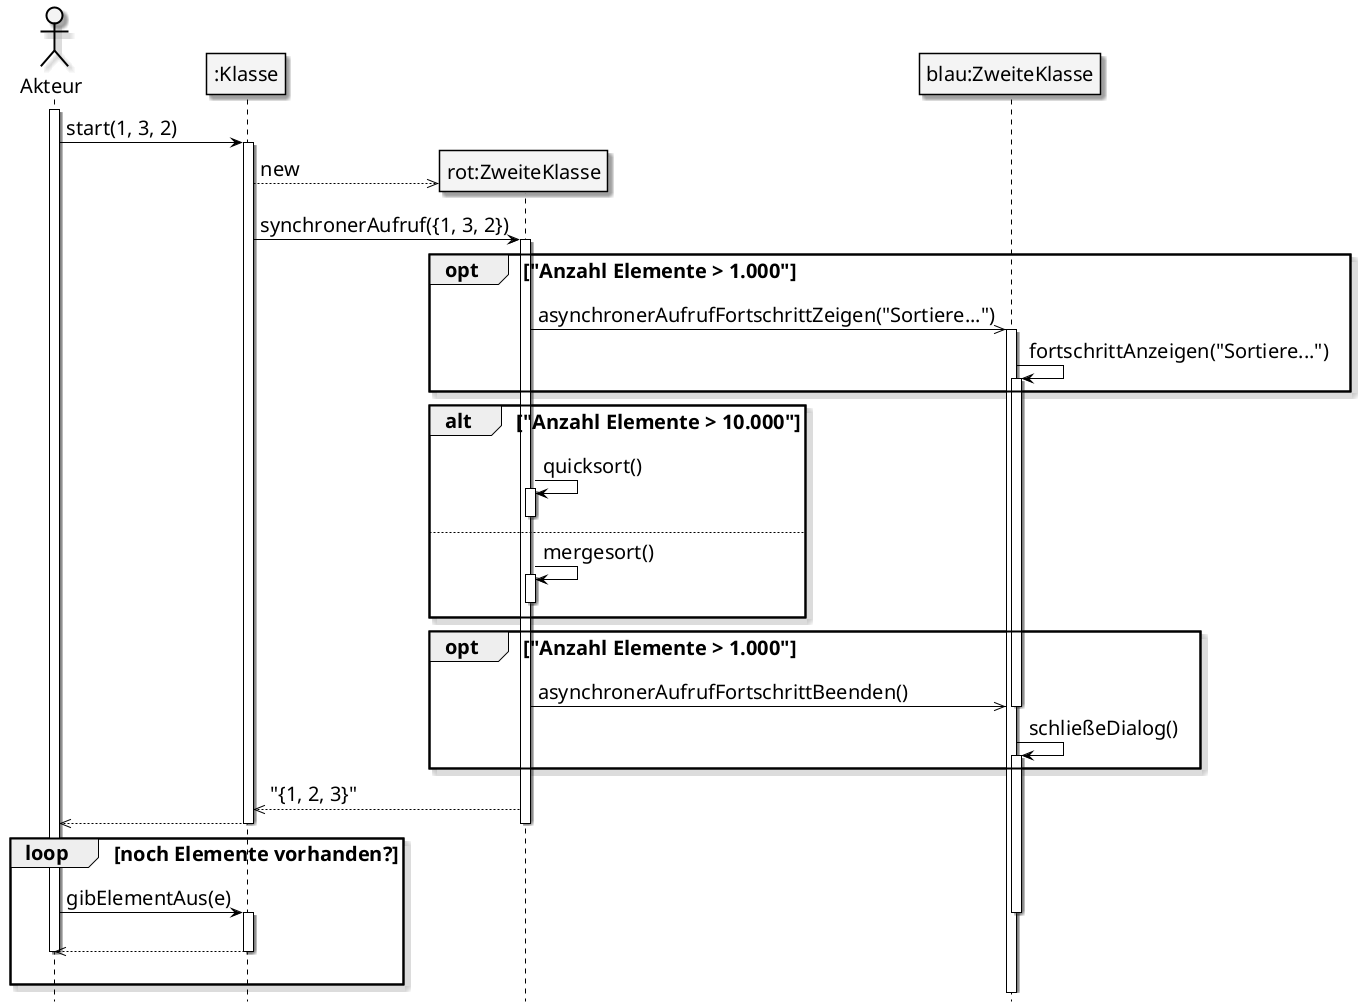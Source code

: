@startuml

skin rose

skinparam sequence {
  BackgroundColor #4AD386
  BorderColor #a0a0a0
  BackgroundColor<<Main>> gold
  BorderColor black
  ArrowColor black
  FontName Arial Unicode MS
  FontSize 20

  LifeLineBorderColor black
  LifeLineBackgroundColor AE396

  ParticipantBackgroundColor f4f4f4
  ParticipantBorderColor black
}

skinparam actor {
  BackgroundColor #f4f4f4
  BorderColor #a0a0a0
  BackgroundColor<<Main>> gold
  BorderColor black
  ArrowColor black
  FontName Arial Unicode MS
  FontSize 20

  LifeLineBorderColor black
  LifeLineBackgroundColor AE396

}

skinparam classFontSize 24
skinparam classAttributeIconSize 0
skinparam defaultFontSize 20

skinparam ArrowColor black
skinparam ArrowThickness 1

hide circle
hide footbox

actor Akteur
participant ":Klasse" as unnamed
participant "rot:ZweiteKlasse" as rot
participant "blau:ZweiteKlasse" as blau

activate Akteur
Akteur -> unnamed: start(1, 3, 2)
activate unnamed
create rot

unnamed -->> rot : new
unnamed -> rot: synchronerAufruf({1, 3, 2})
activate rot
opt "Anzahl Elemente > 1.000"
rot ->> blau: asynchronerAufrufFortschrittZeigen("Sortiere...")
activate blau
blau -> blau: fortschrittAnzeigen("Sortiere...")
activate blau
end
alt "Anzahl Elemente > 10.000"
rot -> rot: quicksort()
activate rot
deactivate rot
else
rot -> rot: mergesort()
activate rot
deactivate rot
end
opt "Anzahl Elemente > 1.000"
rot ->> blau: asynchronerAufrufFortschrittBeenden()
deactivate blau
blau -> blau: schließeDialog()
activate blau
end
rot -->> unnamed : "{1, 2, 3}"
unnamed -->> Akteur
deactivate rot
deactivate unnamed
loop noch Elemente vorhanden?
Akteur -> unnamed : gibElementAus(e)
|||
deactivate blau
activate unnamed
unnamed -->> Akteur
deactivate unnamed
deactivate Akteur
|||
end

@enduml
